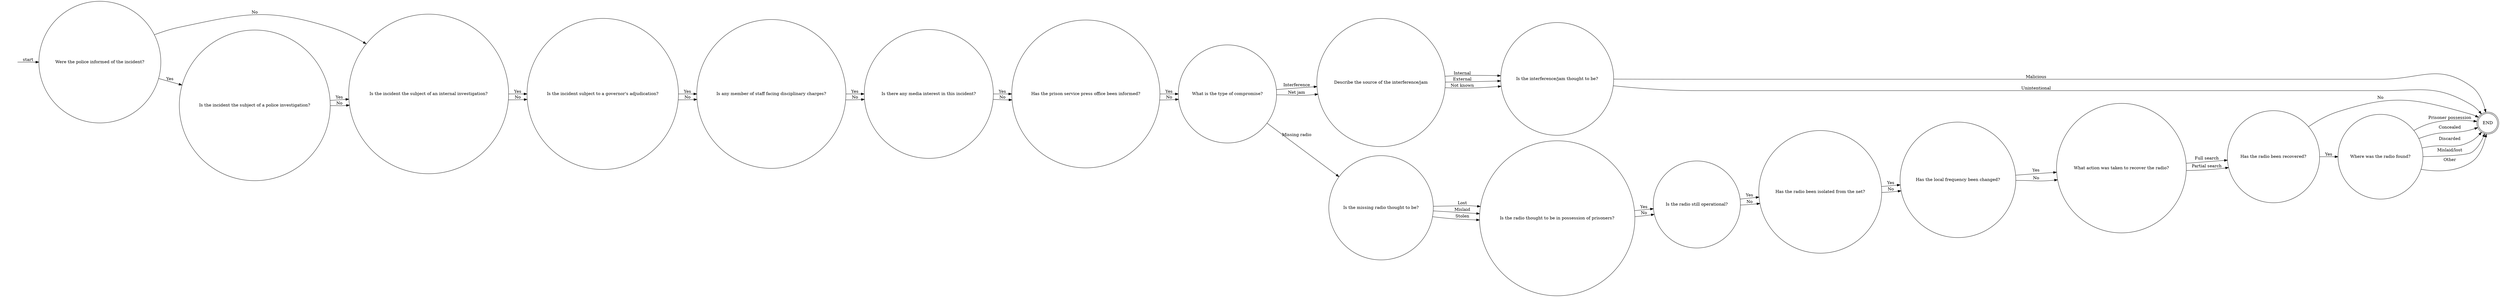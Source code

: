 digraph RADIO_COMPROMISE {  rankdir=LR;
  node [shape = circle];
  START_NODE [label="", shape=none];
  START_NODE -> 44802 [label = "start"];
  END_NODE [label="END", shape="doublecircle"];
  44125 [label = "Is the incident the subject of an internal investigation?"];
  44125 -> 44811 [label = "Yes"];
  44125 -> 44811 [label = "No"];
  44132 [label = "Has the radio been recovered?"];
  44132 -> 45123 [label = "Yes"];
  44132 -> END_NODE [label = "No"];
  44173 [label = "Is there any media interest in this incident?"];
  44173 -> 44916 [label = "Yes"];
  44173 -> 44916 [label = "No"];
  44184 [label = "Is the interference/jam thought to be?"];
  44184 -> END_NODE [label = "Malicious"];
  44184 -> END_NODE [label = "Unintentional"];
  44252 [label = "Has the radio been isolated from the net?"];
  44252 -> 44282 [label = "Yes"];
  44252 -> 44282 [label = "No"];
  44282 [label = "Has the local frequency been changed?"];
  44282 -> 44618 [label = "Yes"];
  44282 -> 44618 [label = "No"];
  44453 [label = "What is the type of compromise?"];
  44453 -> 44648 [label = "Interference"];
  44453 -> 44648 [label = "Net jam"];
  44453 -> 44841 [label = "Missing radio"];
  44618 [label = "What action was taken to recover the radio?"];
  44618 -> 44132 [label = "Full search"];
  44618 -> 44132 [label = "Partial search"];
  44648 [label = "Describe the source of the interference/jam"];
  44648 -> 44184 [label = "Internal"];
  44648 -> 44184 [label = "External"];
  44648 -> 44184 [label = "Not known"];
  44712 [label = "Is the radio still operational?"];
  44712 -> 44252 [label = "Yes"];
  44712 -> 44252 [label = "No"];
  44799 [label = "Is any member of staff facing disciplinary charges?"];
  44799 -> 44173 [label = "Yes"];
  44799 -> 44173 [label = "No"];
  44801 [label = "Is the incident the subject of a police investigation?"];
  44801 -> 44125 [label = "Yes"];
  44801 -> 44125 [label = "No"];
  44802 [label = "Were the police informed of the incident?"];
  44802 -> 44801 [label = "Yes"];
  44802 -> 44125 [label = "No"];
  44811 [label = "Is the incident subject to a governor's adjudication?"];
  44811 -> 44799 [label = "Yes"];
  44811 -> 44799 [label = "No"];
  44841 [label = "Is the missing radio thought to be?"];
  44841 -> 44856 [label = "Lost"];
  44841 -> 44856 [label = "Mislaid"];
  44841 -> 44856 [label = "Stolen"];
  44856 [label = "Is the radio thought to be in possession of prisoners?"];
  44856 -> 44712 [label = "Yes"];
  44856 -> 44712 [label = "No"];
  44916 [label = "Has the prison service press office been informed?"];
  44916 -> 44453 [label = "Yes"];
  44916 -> 44453 [label = "No"];
  45123 [label = "Where was the radio found?"];
  45123 -> END_NODE [label = "Prisoner possession"];
  45123 -> END_NODE [label = "Concealed"];
  45123 -> END_NODE [label = "Discarded"];
  45123 -> END_NODE [label = "Mislaid/lost"];
  45123 -> END_NODE [label = "Other"];
}
